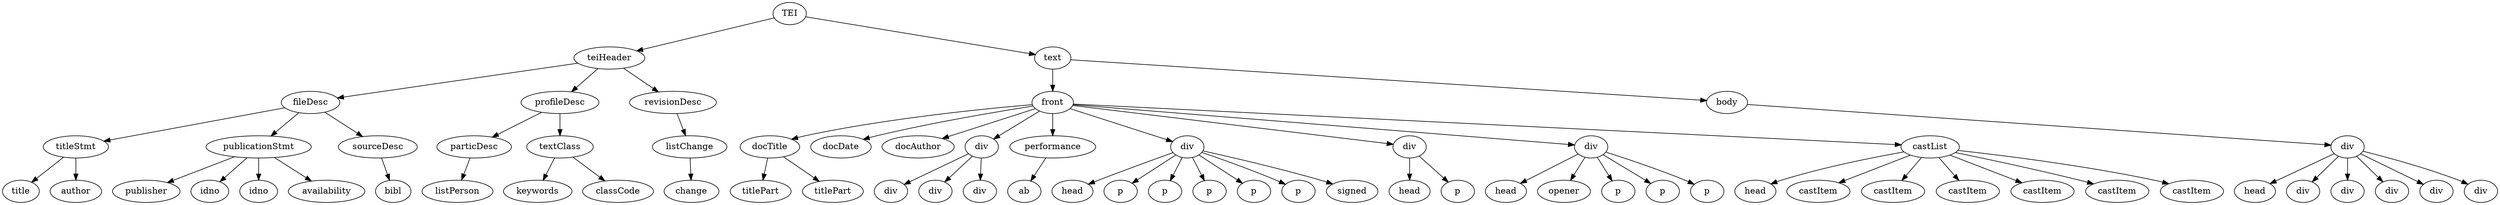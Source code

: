 digraph Tree {
	"t0" [label = "TEI"];
	"t1" [label = "teiHeader"];
	"t2" [label = "fileDesc"];
	"t3" [label = "titleStmt"];
	"t4" [label = "title"];
	"t5" [label = "author"];
	"t6" [label = "publicationStmt"];
	"t7" [label = "publisher"];
	"t8" [label = "idno"];
	"t9" [label = "idno"];
	"t10" [label = "availability"];
	"t11" [label = "sourceDesc"];
	"t12" [label = "bibl"];
	"t13" [label = "profileDesc"];
	"t14" [label = "particDesc"];
	"t15" [label = "listPerson"];
	"t16" [label = "textClass"];
	"t17" [label = "keywords"];
	"t18" [label = "classCode"];
	"t19" [label = "revisionDesc"];
	"t20" [label = "listChange"];
	"t21" [label = "change"];
	"t22" [label = "text"];
	"t23" [label = "front"];
	"t24" [label = "docTitle"];
	"t25" [label = "titlePart"];
	"t26" [label = "titlePart"];
	"t27" [label = "docDate"];
	"t28" [label = "docAuthor"];
	"t29" [label = "div"];
	"t30" [label = "div"];
	"t31" [label = "div"];
	"t32" [label = "div"];
	"t33" [label = "performance"];
	"t34" [label = "ab"];
	"t35" [label = "div"];
	"t36" [label = "head"];
	"t37" [label = "p"];
	"t38" [label = "p"];
	"t39" [label = "p"];
	"t40" [label = "p"];
	"t41" [label = "p"];
	"t42" [label = "signed"];
	"t43" [label = "div"];
	"t44" [label = "head"];
	"t45" [label = "p"];
	"t46" [label = "div"];
	"t47" [label = "head"];
	"t48" [label = "opener"];
	"t49" [label = "p"];
	"t50" [label = "p"];
	"t51" [label = "p"];
	"t52" [label = "castList"];
	"t53" [label = "head"];
	"t54" [label = "castItem"];
	"t55" [label = "castItem"];
	"t56" [label = "castItem"];
	"t57" [label = "castItem"];
	"t58" [label = "castItem"];
	"t59" [label = "castItem"];
	"t60" [label = "body"];
	"t61" [label = "div"];
	"t62" [label = "head"];
	"t63" [label = "div"];
	"t64" [label = "div"];
	"t65" [label = "div"];
	"t66" [label = "div"];
	"t67" [label = "div"];
	"t0" -> "t1";
	"t1" -> "t2";
	"t2" -> "t3";
	"t3" -> "t4";
	"t3" -> "t5";
	"t2" -> "t6";
	"t6" -> "t7";
	"t6" -> "t8";
	"t6" -> "t9";
	"t6" -> "t10";
	"t2" -> "t11";
	"t11" -> "t12";
	"t1" -> "t13";
	"t13" -> "t14";
	"t14" -> "t15";
	"t13" -> "t16";
	"t16" -> "t17";
	"t16" -> "t18";
	"t1" -> "t19";
	"t19" -> "t20";
	"t20" -> "t21";
	"t0" -> "t22";
	"t22" -> "t23";
	"t23" -> "t24";
	"t24" -> "t25";
	"t24" -> "t26";
	"t23" -> "t27";
	"t23" -> "t28";
	"t23" -> "t29";
	"t29" -> "t30";
	"t29" -> "t31";
	"t29" -> "t32";
	"t23" -> "t33";
	"t33" -> "t34";
	"t23" -> "t35";
	"t35" -> "t36";
	"t35" -> "t37";
	"t35" -> "t38";
	"t35" -> "t39";
	"t35" -> "t40";
	"t35" -> "t41";
	"t35" -> "t42";
	"t23" -> "t43";
	"t43" -> "t44";
	"t43" -> "t45";
	"t23" -> "t46";
	"t46" -> "t47";
	"t46" -> "t48";
	"t46" -> "t49";
	"t46" -> "t50";
	"t46" -> "t51";
	"t23" -> "t52";
	"t52" -> "t53";
	"t52" -> "t54";
	"t52" -> "t55";
	"t52" -> "t56";
	"t52" -> "t57";
	"t52" -> "t58";
	"t52" -> "t59";
	"t22" -> "t60";
	"t60" -> "t61";
	"t61" -> "t62";
	"t61" -> "t63";
	"t61" -> "t64";
	"t61" -> "t65";
	"t61" -> "t66";
	"t61" -> "t67";
}
